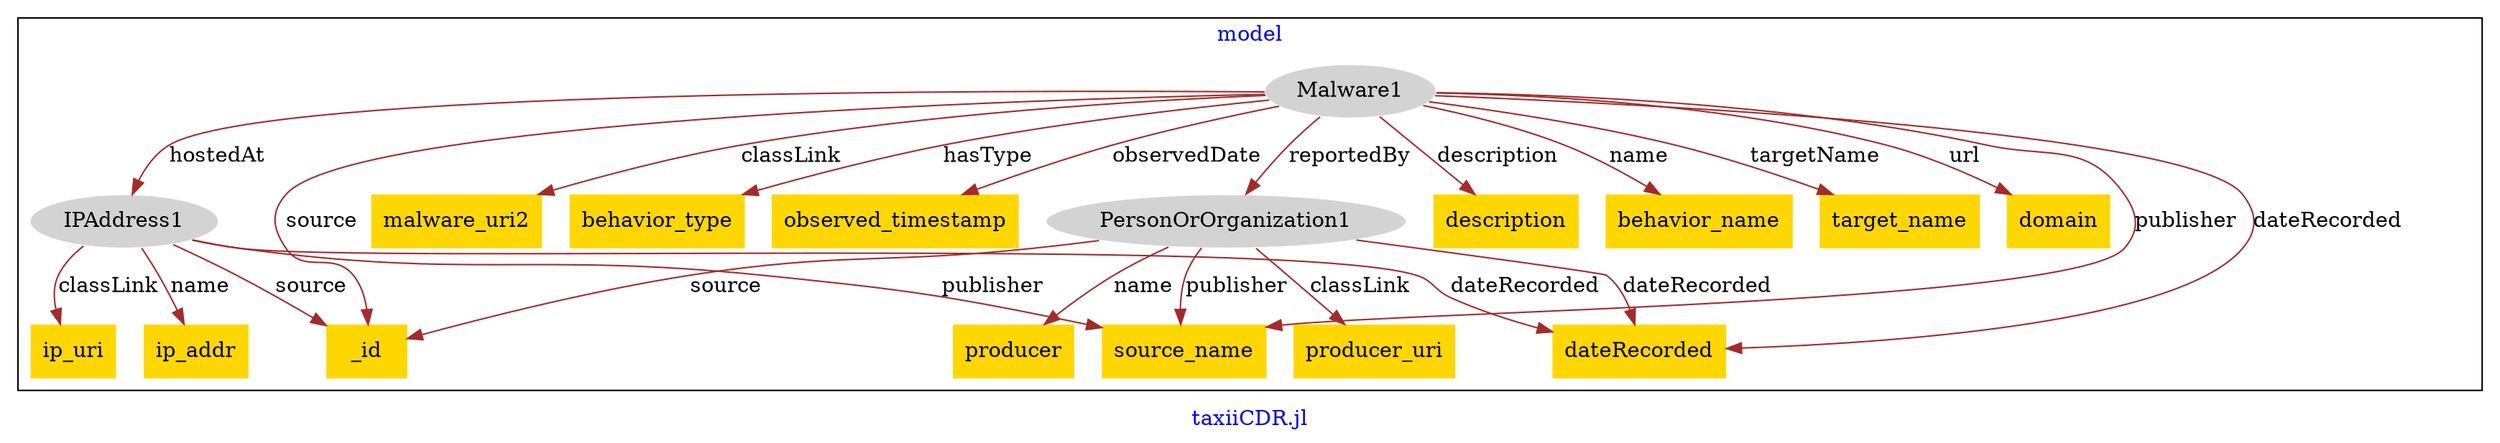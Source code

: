 digraph n0 {
fontcolor="blue"
remincross="true"
label="taxiiCDR.jl"
subgraph cluster {
label="model"
n2[style="filled",color="white",fillcolor="lightgray",label="IPAddress1"];
n3[shape="plaintext",style="filled",fillcolor="gold",label="ip_uri"];
n4[shape="plaintext",style="filled",fillcolor="gold",label="ip_addr"];
n5[shape="plaintext",style="filled",fillcolor="gold",label="_id"];
n6[style="filled",color="white",fillcolor="lightgray",label="Malware1"];
n7[shape="plaintext",style="filled",fillcolor="gold",label="malware_uri2"];
n8[shape="plaintext",style="filled",fillcolor="gold",label="behavior_type"];
n9[shape="plaintext",style="filled",fillcolor="gold",label="observed_timestamp"];
n10[style="filled",color="white",fillcolor="lightgray",label="PersonOrOrganization1"];
n11[shape="plaintext",style="filled",fillcolor="gold",label="description"];
n12[shape="plaintext",style="filled",fillcolor="gold",label="behavior_name"];
n13[shape="plaintext",style="filled",fillcolor="gold",label="target_name"];
n14[shape="plaintext",style="filled",fillcolor="gold",label="domain"];
n15[shape="plaintext",style="filled",fillcolor="gold",label="producer_uri"];
n16[shape="plaintext",style="filled",fillcolor="gold",label="dateRecorded"];
n17[shape="plaintext",style="filled",fillcolor="gold",label="producer"];
n18[shape="plaintext",style="filled",fillcolor="gold",label="source_name"];
}
n2 -> n3[color="brown",fontcolor="black",label="classLink"]
n2 -> n4[color="brown",fontcolor="black",label="name"]
n2 -> n5[color="brown",fontcolor="black",label="source"]
n6 -> n7[color="brown",fontcolor="black",label="classLink"]
n6 -> n8[color="brown",fontcolor="black",label="hasType"]
n6 -> n9[color="brown",fontcolor="black",label="observedDate"]
n6 -> n10[color="brown",fontcolor="black",label="reportedBy"]
n6 -> n11[color="brown",fontcolor="black",label="description"]
n6 -> n12[color="brown",fontcolor="black",label="name"]
n6 -> n13[color="brown",fontcolor="black",label="targetName"]
n6 -> n14[color="brown",fontcolor="black",label="url"]
n10 -> n15[color="brown",fontcolor="black",label="classLink"]
n10 -> n16[color="brown",fontcolor="black",label="dateRecorded"]
n10 -> n17[color="brown",fontcolor="black",label="name"]
n10 -> n18[color="brown",fontcolor="black",label="publisher"]
n10 -> n5[color="brown",fontcolor="black",label="source"]
n2 -> n16[color="brown",fontcolor="black",label="dateRecorded"]
n6 -> n2[color="brown",fontcolor="black",label="hostedAt"]
n6 -> n5[color="brown",fontcolor="black",label="source"]
n6 -> n18[color="brown",fontcolor="black",label="publisher"]
n6 -> n16[color="brown",fontcolor="black",label="dateRecorded"]
n2 -> n18[color="brown",fontcolor="black",label="publisher"]
}

